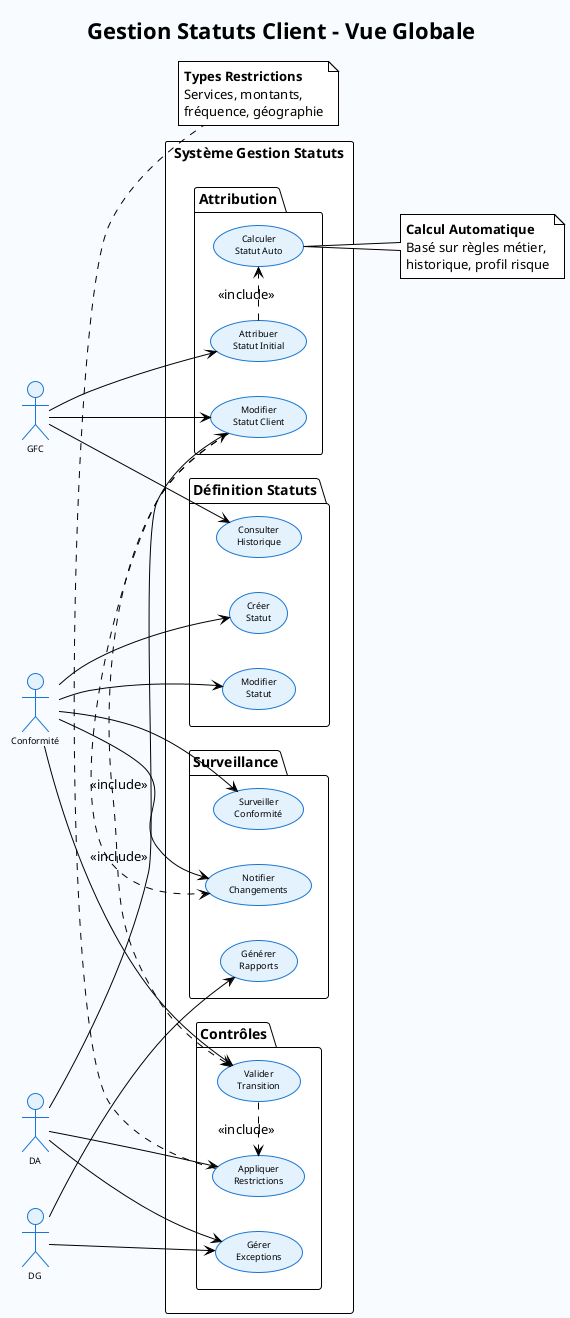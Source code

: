 @startuml UC_Global_GestionStatuts
!theme plain
skinparam backgroundColor #F8FBFF
skinparam usecase {
    BackgroundColor #E3F2FD
    BorderColor #1976D2
    FontSize 9
}
skinparam actor {
    BackgroundColor #E3F2FD
    BorderColor #1976D2
    FontSize 9
}
skinparam note FontSize 8

title Gestion Statuts Client - Vue Globale

left to right direction

actor "GFC" as G
actor "Conformité" as C
actor "DA" as D
actor "DG" as DG

rectangle "Système Gestion Statuts" {
  
  package "Définition Statuts" {
    usecase "Créer\nStatut" as UC1
    usecase "Modifier\nStatut" as UC2
    usecase "Consulter\nHistorique" as UC3
  }
  
  package "Attribution" {
    usecase "Attribuer\nStatut Initial" as UC4
    usecase "Modifier\nStatut Client" as UC5
    usecase "Calculer\nStatut Auto" as UC6
  }
  
  package "Contrôles" {
    usecase "Valider\nTransition" as UC7
    usecase "Appliquer\nRestrictions" as UC8
    usecase "Gérer\nExceptions" as UC9
  }
  
  package "Surveillance" {
    usecase "Surveiller\nConformité" as UC10
    usecase "Notifier\nChangements" as UC11
    usecase "Générer\nRapports" as UC12
  }
}

' Relations
G --> UC4
G --> UC5
G --> UC3

C --> UC1
C --> UC2
C --> UC7
C --> UC10
C --> UC11

D --> UC5
D --> UC8
D --> UC9

DG --> UC9
DG --> UC12

' Inclusions
UC4 .> UC6 : <<include>>
UC5 .> UC7 : <<include>>
UC7 .> UC8 : <<include>>
UC5 .> UC11 : <<include>>

note right of UC6
**Calcul Automatique**
Basé sur règles métier,
historique, profil risque
end note

note bottom of UC8
**Types Restrictions**
Services, montants,
fréquence, géographie
end note

@enduml
